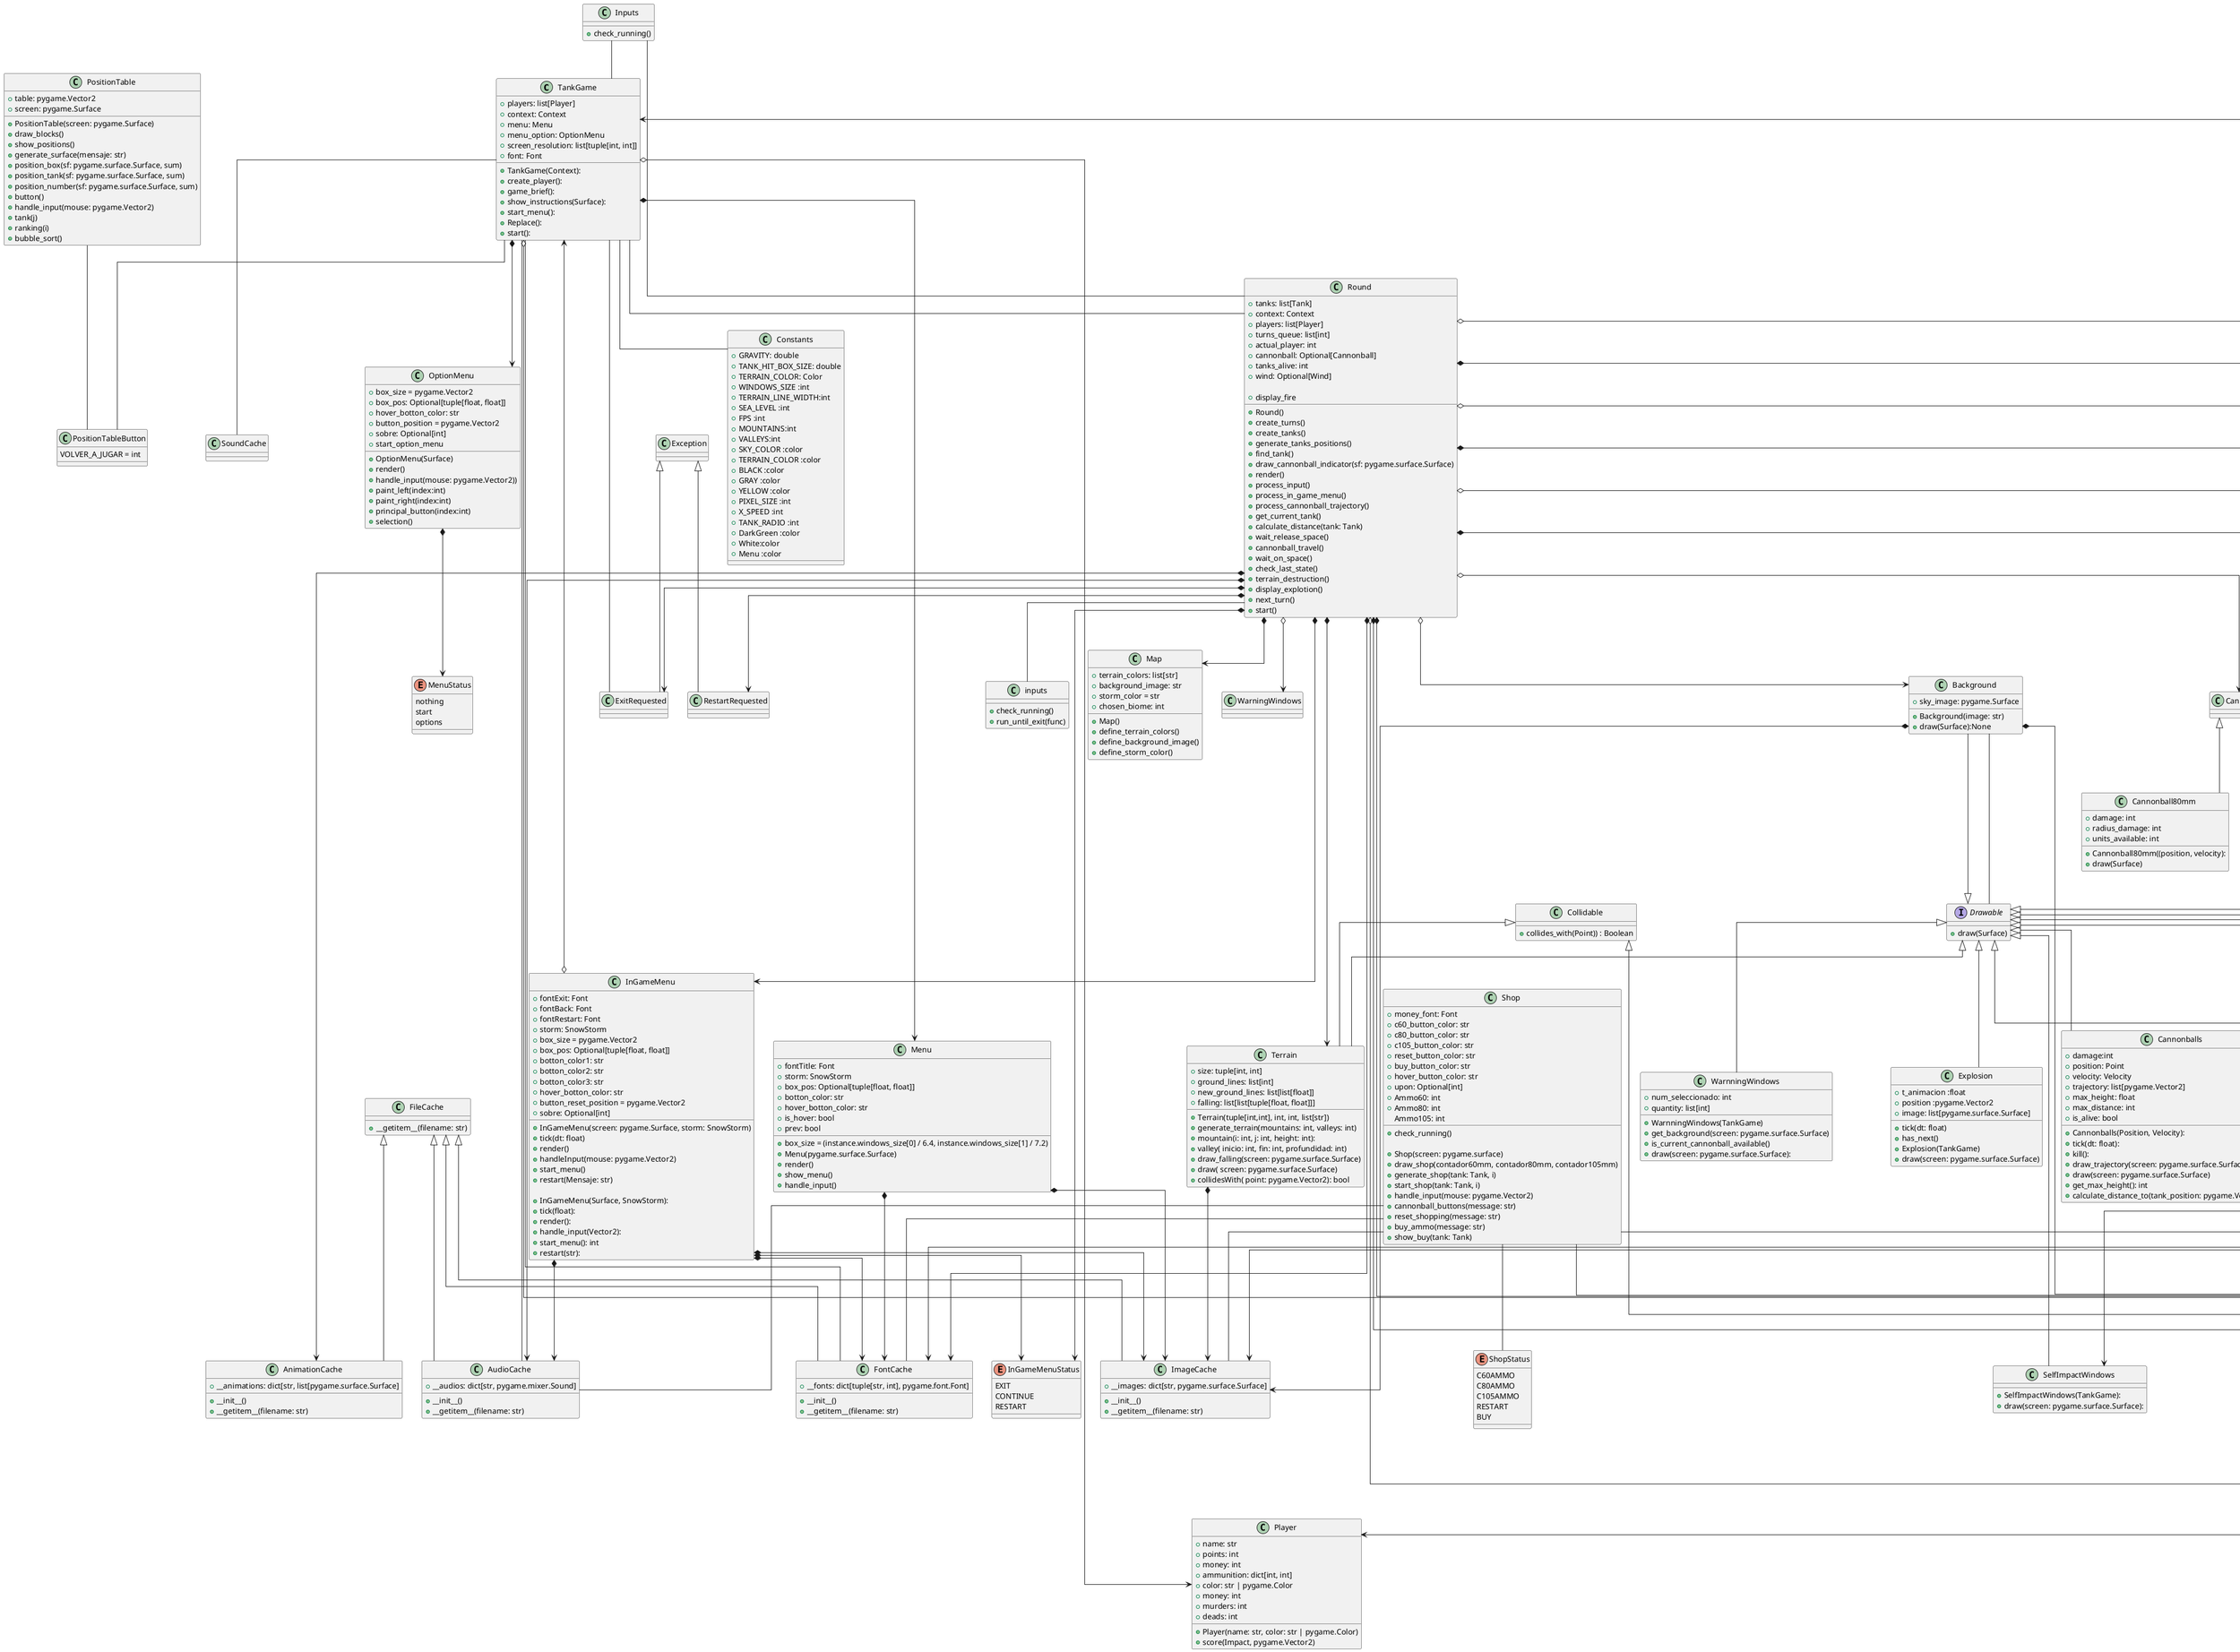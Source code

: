 @startuml

top to bottom direction
skinparam linetype ortho

class TankGame {
    + players: list[Player]
    + context: Context
    + menu: Menu
    + menu_option: OptionMenu
    + screen_resolution: list[tuple[int, int]]
    +font: Font

    + TankGame(Context):
    + create_player():
    + game_brief():
    + show_instructions(Surface):
    + start_menu():
    + Replace():
    + start():
}
class PositionTable{
    +table: pygame.Vector2
    +screen: pygame.Surface

    +PositionTable(screen: pygame.Surface)
    +draw_blocks()
    +show_positions()
    +generate_surface(mensaje: str)
    +position_box(sf: pygame.surface.Surface, sum)
    +position_tank(sf: pygame.surface.Surface, sum)
    +position_number(sf: pygame.surface.Surface, sum)
    +button()
    +handle_input(mouse: pygame.Vector2)
    +tank(j)
    +ranking(i)
    +bubble_sort()

}
class PositionTableButton{
    VOLVER_A_JUGAR = int
 }
class Cannonballs extends Drawable {
    + damage:int
    + position: Point
    + velocity: Velocity
    + trajectory: list[pygame.Vector2]
    + max_height: float
    + max_distance: int
    + is_alive: bool

    +Cannonballs(Position, Velocity):
    +tick(dt: float):
    +kill():
    +draw_trajectory(screen: pygame.surface.Surface):
    +draw(screen: pygame.surface.Surface)
    +get_max_height(): int
    +calculate_distance_to(tank_position: pygame.Vector2): int
}
class Cannonball105mm extends Cannonball{
    + damage: int
    + radius_damage: int
    + units_available: int
    +Cannonball105mm(position, velocity)
    +draw(Surface)
}
class Cannonball60mm extends Cannonball{
    +Cannonball60mm((position, velocity):
    + damage: int
    + radius_damage: int
    + units_available: int
    +draw(Surface)
}
 class Cannonball80mm extends Cannonball{
    +Cannonball80mm((position, velocity):
    + damage: int
    + radius_damage: int
    + units_available: int
    +draw(Surface)
}

interface Drawable {
    + draw(Surface)
}

class HUD extends Drawable{
    + tanks: list[Tank]
    + left: int
    + top: int
    + width: int
    + height: int
    + color: list[int]
 +HUD(tank,TankGame)
 +draw_shoot_info(screen: pygame.surface.Surface)
 +draw_cannonball_105_mm(self, screen: pygame.surface)
 +draw_cannonball_80_mm(self, screen: pygame.surface)
 +draw_cannonball_60_mm(self, screen: pygame.surface)
 +tank_info():pygame.surface
 +get_actual_player()
 +get_select_cannonball()
 +get_cannonball_indicators()
 +draw_tank_health(self, sf: pygame.surface.Surface):
 +draw(Surface)
 }

class WinnerScreen extends Drawable{
    +WinnerScreen():
    +winner_mensaje(Surface)
    +draw(Surface): None
}

class InGameMenu{
    +fontExit: Font
    +fontBack: Font
    +fontRestart: Font
    +storm: SnowStorm
    +box_size = pygame.Vector2
    +box_pos: Optional[tuple[float, float]]
    +botton_color1: str
    +botton_color2: str
    +botton_color3: str
    +hover_botton_color: str
    +button_reset_position = pygame.Vector2
    +sobre: Optional[int]

    +InGameMenu(screen: pygame.Surface, storm: SnowStorm)
    +tick(dt: float)
    +render()
    +handleInput(mouse: pygame.Vector2)
    +start_menu()
    +restart(Mensaje: str)

    + InGameMenu(Surface, SnowStorm):
    + tick(float):
    + render():
    + handle_input(Vector2):
    + start_menu(): int
    + restart(str):

}

class Terrain extends Drawable,Collidable {
    +size: tuple[int, int]
    +ground_lines: list[int]
    +new_ground_lines: list[list[float]]
    +falling: list[list[tuple[float, float]]]


    +Terrain(tuple[int,int], int, int, list[str])
    +generate_terrain(mountains: int, valleys: int)
    +mountain(i: int, j: int, height: int):
    +valley( inicio: int, fin: int, profundidad: int)
    +draw_falling(screen: pygame.surface.Surface)
    +draw( screen: pygame.surface.Surface)
    +collidesWith( point: pygame.Vector2): bool
}

class FileCache{
    +__getitem__(filename: str)
}

class AnimationCache extends FileCache{
    +__animations: dict[str, list[pygame.surface.Surface]
    +__init__()
    +__getitem__(filename: str)
}

class ImageCache extends FileCache{
    +__images: dict[str, pygame.surface.Surface]
    +__init__()
    +__getitem__(filename: str)
}

class FontCache extends FileCache{
    +__fonts: dict[tuple[str, int], pygame.font.Font]
    +__init__()
    +__getitem__(filename: str)
}

class AudioCache extends FileCache{
    +__audios: dict[str, pygame.mixer.Sound]
    +__init__()
    +__getitem__(filename: str)
}

class Speedometer{
    +size: int
    +min: int
    +max: int
    +actual: float
    +Speedometer()
    +get_draw()
}
class Collidable {
 +collides_with(Point)) : Boolean
}

class Background extends Drawable{
    +sky_image: pygame.Surface

    + Background(image: str)
    + draw(Surface):None

}
class Tank extends Collidable,Drawable  {
    - player: Player
    - color: Color
    - position: Position
    -shoot_velocity: float
    -shoot_angle: float
    +actual: int
    +available: list[int]
    +select: SelectCannonball
    +life: int
    +is_alive:bool

    +Tank(position,color,player)
    +collides_with(Point,cannon) : Boolean
    +shoot(): Cannonball
    +draw(Surface) : None
    +random_shoot(position)
}

class Player {
    +name: str
    +points: int
    +money: int
    +ammunition: dict[int, int]
    +color: str | pygame.Color
    +money: int
    +murders: int
    +deads: int

    +Player(name: str, color: str | pygame.Color)
    +score(Impact, pygame.Vector2)
}
class WinnerScreen extends Drawable
{
    +WinnerScreen(tank_game)
    +winner_mensaje(screen: pygame.surface.Surface)
    +draw(screen: pygame.surface.Surface)
}
class Impact
{
    +position: pygame.Vector2
    +impact_type: int

    +Impact(Position, ImpactType)
}
class inputs{
    +check_running()
    +run_until_exit(func)
}
class Constants {
    + GRAVITY: double
    + TANK_HIT_BOX_SIZE: double
    + TERRAIN_COLOR: Color
    + WINDOWS_SIZE :int
    + TERRAIN_LINE_WIDTH:int
    + SEA_LEVEL :int
    + FPS :int
    +MOUNTAINS:int
    +VALLEYS:int
    +SKY_COLOR :color
    +TERRAIN_COLOR :color
    +BLACK :color
    +GRAY :color
    +YELLOW :color
    +PIXEL_SIZE :int
    +X_SPEED :int
    +TANK_RADIO :int
    +DarkGreen :color
    +White:color
    +Menu :color
}
class ImpactType{
    +TERRAIN :int
    +BORDER :int
    +TANK :int
    +SUICIDIO int
}

class Explosion extends Drawable{
    +t_animacion :float
    +position :pygame.Vector2
    +image: list[pygame.surface.Surface]

    +tick(dt: float)
    +has_next()
    +Explosion(TankGame)
    +draw(screen: pygame.surface.Surface)
}



class CannonballType{
    +MM60 = int
    +MM80 = int
    +MM105 = int

}

class SelfImpactWindows extends Drawable {
    + SelfImpactWindows(TankGame):
    + draw(screen: pygame.surface.Surface):
}

class WarnningWindows extends Drawable {
    +num_seleccionado: int
    +quantity: list[int]

    +WarnningWindows(TankGame)
    +get_background(screen: pygame.surface.Surface)
    +is_current_cannonball_available()
    +draw(screen: pygame.surface.Surface):
}

class Map{
    +terrain_colors: list[str]
    +background_image: str
    +storm_color = str
    +chosen_biome: int
    +Map()
    +define_terrain_colors()
    +define_background_image()
    +define_storm_color()
}

class SnowStorm extends Drawable{
    +snowflakes: list[pygame.Vector2]
    +wind: Optional[Wind]

    +SnowStorm(storm_color: str, wind: Optional[Wind])
    +add_random_snowflake()
    +tick():None
    +draw_snowflakes()
    +draw():None
}

class Menu{
   +fontTitle: Font
   +storm: SnowStorm
   +box_size = (instance.windows_size[0] / 6.4, instance.windows_size[1] / 7.2)
   +box_pos: Optional[tuple[float, float]]
   +botton_color: str
   +hover_botton_color: str
   +is_hover: bool
   +prev: bool

    +Menu(pygame.surface.Surface)
    +render()
    +show_menu()
    +handle_input()

}
enum MenuStatus {
    nothing
    start 
    options
}

class ExitRequested extends Exception{

}
class RestartRequested extends Exception{

}

class OptionMenu{
    +box_size = pygame.Vector2
    +box_pos: Optional[tuple[float, float]]
    +hover_botton_color: str
    +button_position = pygame.Vector2
    +sobre: Optional[int]
    +OptionMenu(Surface)
    +render()
    +start_option_menu
    +handle_input(mouse: pygame.Vector2))
    +paint_left(index:int)
    +paint_right(index:int)
    +principal_button(index:int)
    +selection()

}

class Bot extends Tank
{
    +Bot()
    +random_shoot(pygame.Vector2):
    +selection_cannonball():
    +buy_cannonball():
}

class Context {
    +rounds: int
    +screen: pygame.surface.Surface
    +number_of_players: int
    +number_of_bots: int
    +number_of_rounds: int
    +__windows_size: tuple[int, int]
    +map_size: tuple[int, int]
    +__fps: float
    +clock: pygame.time.Clock
    +players: list[player.Player]
    +type_of_effect: AmbientEffect

    +Context()
    +fps()-> float
    +fps(val)
    +windows_size()
    +windows_size(new_size: tuple[int, int])


}
enum AmbientEffect{
    NONE
    GRAVITY
    WIND
    GRAVITY_AND_WIND
}





class Round{
    +tanks: list[Tank]
    +context: Context
    +players: list[Player]
    +turns_queue: list[int]
    +actual_player: int
    +cannonball: Optional[Cannonball]
    +tanks_alive: int
    +wind: Optional[Wind]

    +Round()
    +create_turns()
    +create_tanks()
    +generate_tanks_positions()
    +find_tank()
    +draw_cannonball_indicator(sf: pygame.surface.Surface)
    +render()
    +process_input()
    +process_in_game_menu()
    +process_cannonball_trajectory()
    +get_current_tank()
    +calculate_distance(tank: Tank)
    +wait_release_space()
    +cannonball_travel()
    +wait_on_space()
    +check_last_state()
    +terrain_destruction()
    +display_explotion()
    +display_fire
    +next_turn()
    +start()
}


enum InGameMenuStatus {
    EXIT
    CONTINUE
    RESTART
}

class Inputs {
    +check_running()
}

class Shop {
    +money_font: Font
    +c60_button_color: str
    +c80_button_color: str
    +c105_button_color: str
    +reset_button_color: str
    +buy_button_color: str
    +hover_button_color: str
    +upon: Optional[int]
    +Ammo60: int
    +Ammo80: int
    Ammo105: int

    +check_running()

    +Shop(screen: pygame.surface)
    +draw_shop(contador60mm, contador80mm, contador105mm)
    +generate_shop(tank: Tank, i)
    +start_shop(tank: Tank, i)
    +handle_input(mouse: pygame.Vector2)
    +cannonball_buttons(message: str)
    +reset_shopping(message: str)
    +buy_ammo(message: str)
    +show_buy(tank: Tank)

}

enum ShopStatus{
    C60AMMO
    C80AMMO
    C105AMMO
    RESTART
    BUY
}

class Wind{
    +__velocity: float
    +__target_velocity: float
    +__min_velocity: int
    +__max_velocity: int

    +Wind()
    +velocity() -> float
    +tick(dt: float) -> None
}



Inputs -- TankGame
Inputs -- Round
TankGame -- Constants
TankGame o--> Player
TankGame o--> Context
TankGame *--> Menu
TankGame *--> OptionMenu
TankGame -- Round
TankGame -- ExitRequested
TankGame -- AudioCache
TankGame -- SoundCache
TankGame -- FontCache
Shop -- ShopStatus
Shop -- AudioCache
Shop -- FontCache
Shop -- ImageCache
Shop -- Context
Shop -- Tank
Context *--> AmbientEffect
WinnerScreen *--> TankGame
InGameMenu o--> TankGame
InGameMenu *--> InGameMenuStatus
SnowStorm o--> Wind
PositionTable -- PositionTableButton
TankGame -- PositionTableButton
Round o--> Wind
Round *--> Tank
Round *--> Context
Round o--> Cannonball
Round o--> CannonballType
Round *--> ExitRequested
Round *--> RestartRequested
Round *--> Terrain
Round o--> Background
Round o--> Impact
Round *--> Map
Round *--> HUD
Round *--> ImpactType
Round *--> InGameMenu
Round *--> InGameMenuStatus
Round *--> SnowStorm
Round *--> AudioCache
Round *--> FontCache
Round *--> AnimationCache
Round o--> WarningWindows
Round o--> WinnerScreen
Round -- inputs
Background *--> Context
Background *--> ImageCache
Background --- Drawable
Terrain *--> ImageCache
Menu *--> ImageCache
Menu *--> FontCache
HUD *--> FontCache
HUD *--> ImageCache
SnowStorm *--> Context
InGameMenu *--> ImageCache
InGameMenu *--> AudioCache
InGameMenu *--> FontCache
Tank *--> Player
Tank o--> CannonballType
HUD *--> Tank
HUD o--> Speedometer
HUD *--> SelfImpactWindows
Impact *--> ImpactType
OptionMenu *-->MenuStatus

@enduml
